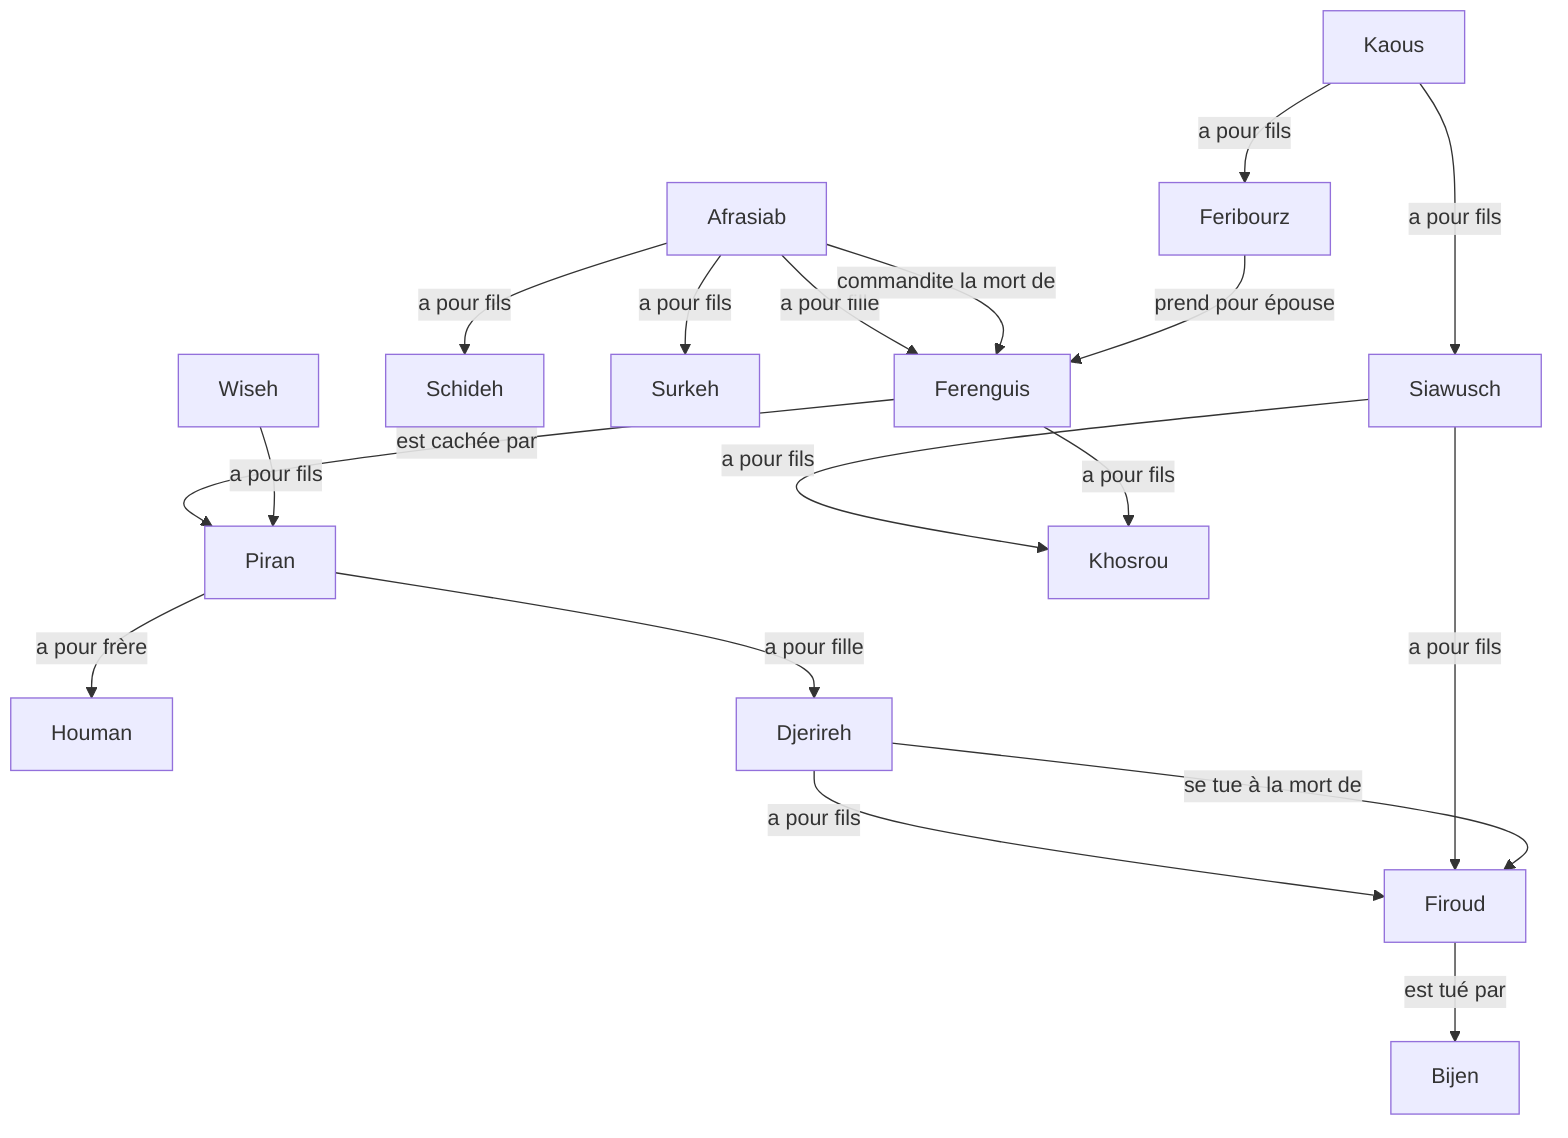 graph TD
Afrasiab --a pour fille--> Ferenguis
Afrasiab --a pour fils--> Schideh
Afrasiab --a pour fils--> Surkeh
Afrasiab --commandite la mort de--> Ferenguis
Ferenguis --est cachée par --> Piran
Wiseh --a pour fils--> Piran
Piran --a pour frère-->Houman
Piran --a pour fille--> Djerireh
Kaous --a pour fils--> Feribourz
Kaous --a pour fils--> Siawusch
Siawusch --a pour fils--> Khosrou
Ferenguis --a pour fils--> Khosrou
Djerireh --a pour fils--> Firoud
Siawusch --a pour fils--> Firoud
Djerireh --se tue à la mort de--> Firoud
Firoud --est tué par--> Bijen
Feribourz --prend pour épouse --> Ferenguis